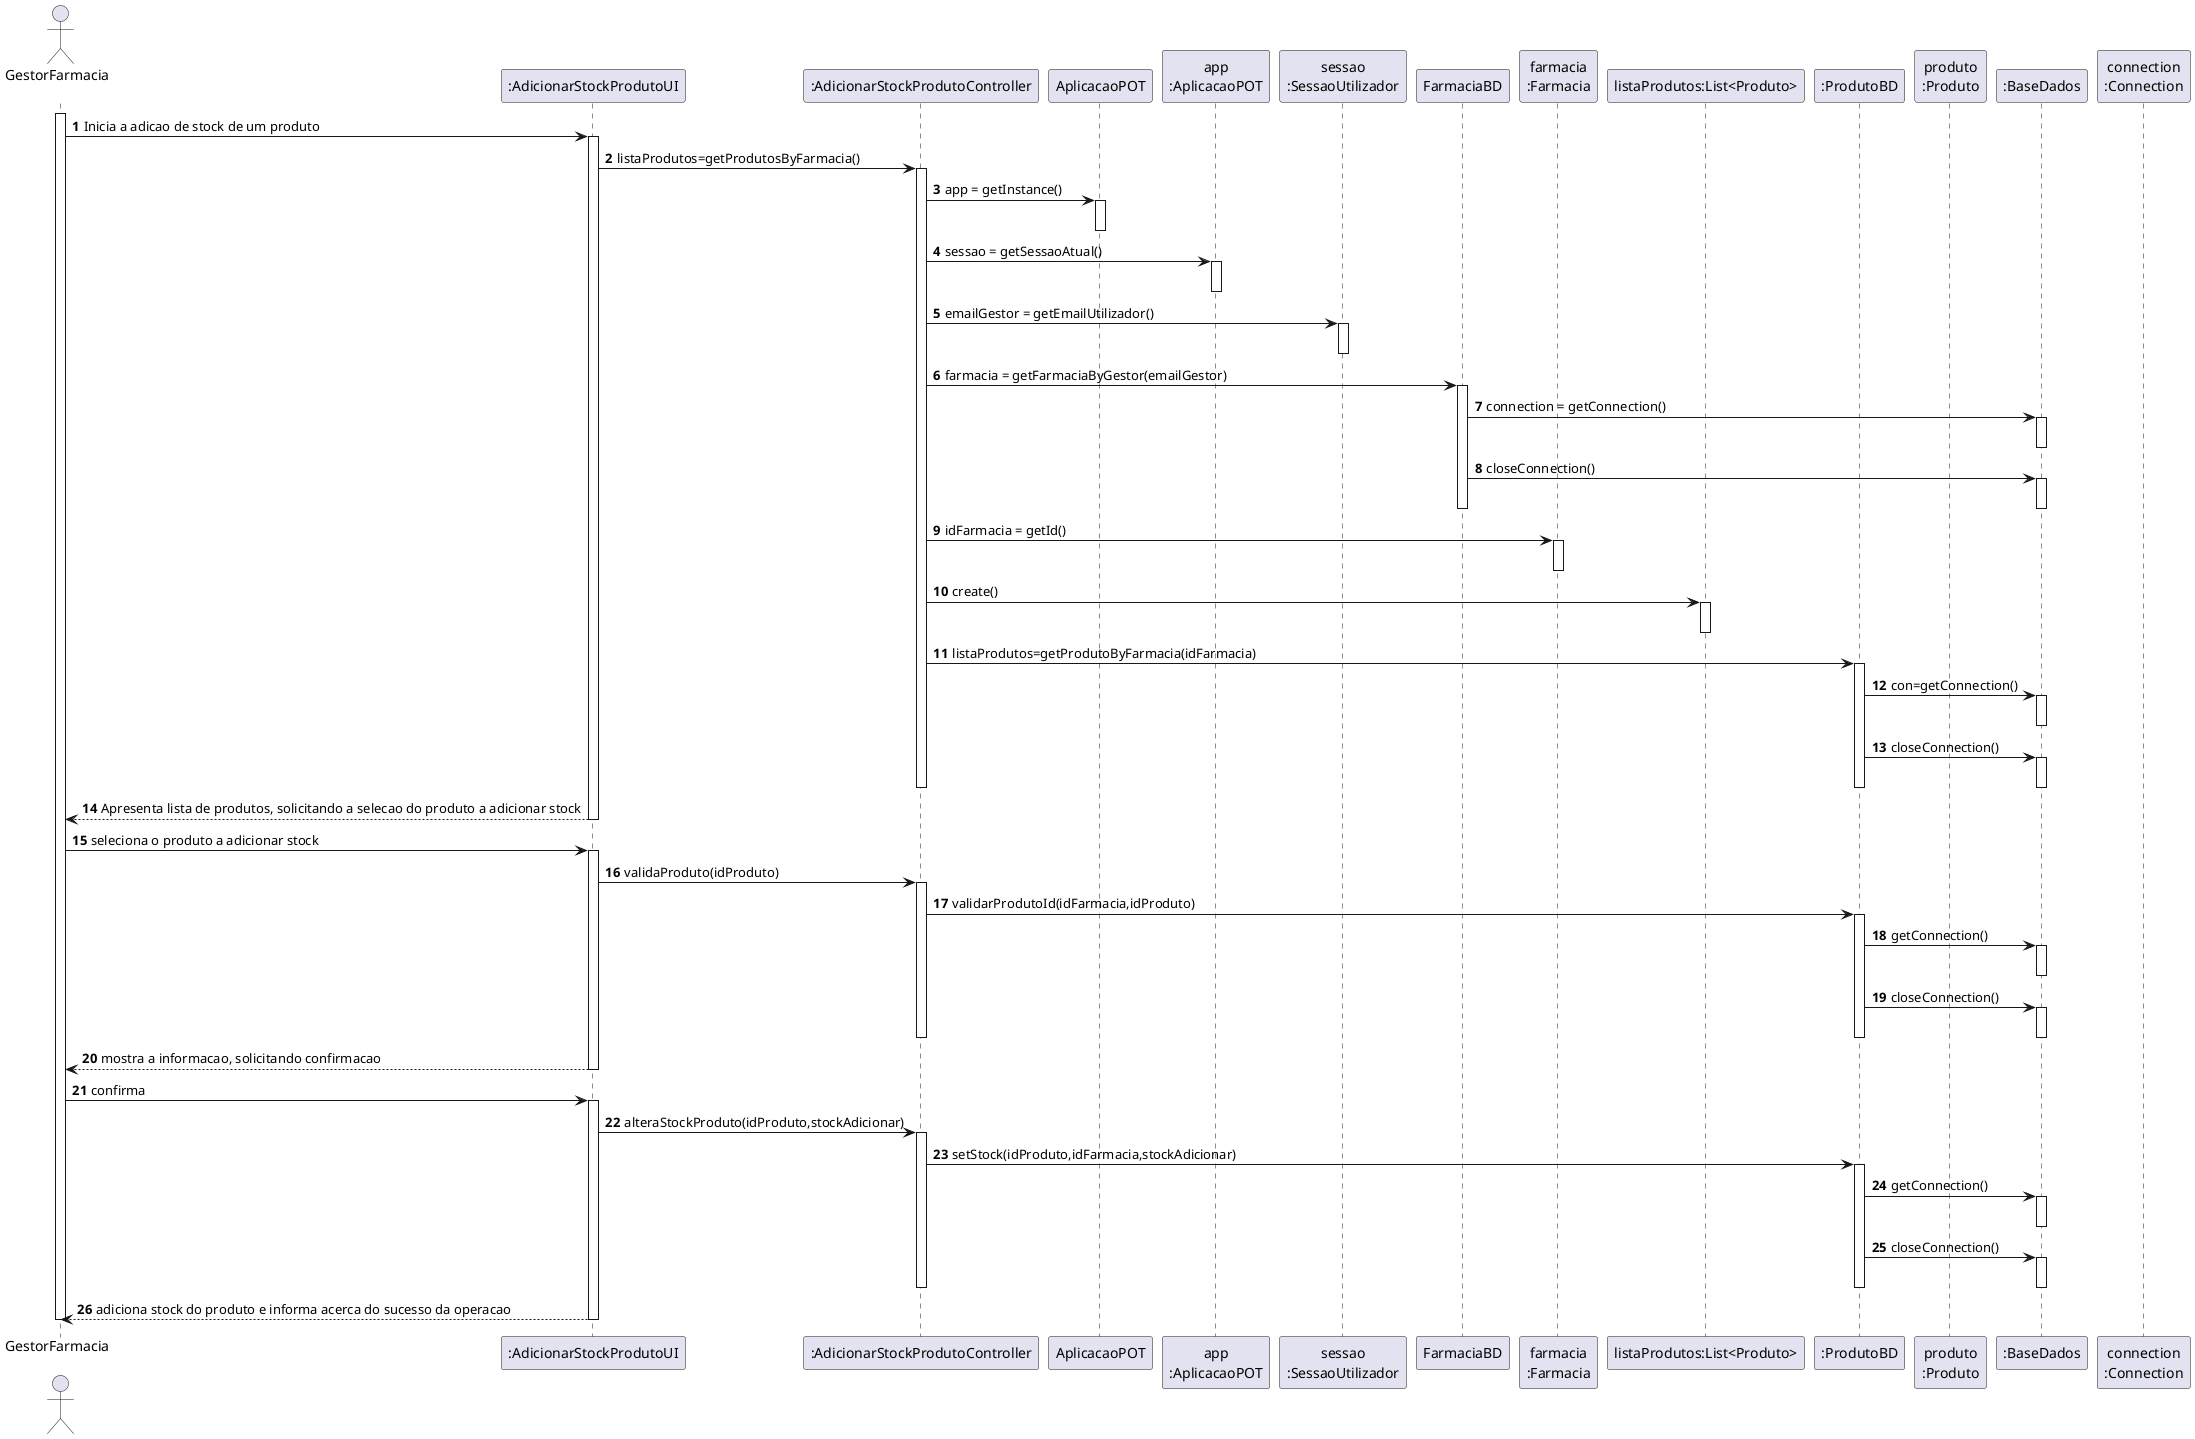 @startuml
autonumber

actor "GestorFarmacia\n" as GES
participant ":AdicionarStockProdutoUI" as UI
participant ":AdicionarStockProdutoController" as CONTROLLER
participant "AplicacaoPOT" as POT
participant "app\n:AplicacaoPOT" as APP
participant "sessao\n:SessaoUtilizador" as SES
participant "FarmaciaBD" as FBD
participant "farmacia\n:Farmacia" as F
participant "listaProdutos:List<Produto>" as LP
participant ":ProdutoBD" as PBD
participant "produto\n:Produto" as P
participant ":BaseDados" as BD
participant "connection\n:Connection" as CON


activate GES

GES->UI:Inicia a adicao de stock de um produto
activate UI

UI->CONTROLLER:listaProdutos=getProdutosByFarmacia()
activate CONTROLLER

CONTROLLER -> POT : app = getInstance()
activate POT
deactivate POT
CONTROLLER -> APP : sessao = getSessaoAtual()
activate APP
deactivate APP
CONTROLLER -> SES : emailGestor = getEmailUtilizador()
activate SES
deactivate SES
CONTROLLER -> FBD : farmacia = getFarmaciaByGestor(emailGestor)
activate FBD
FBD -> BD : connection = getConnection()
activate BD
deactivate BD
FBD -> BD : closeConnection()
activate BD
deactivate BD
deactivate FBD
CONTROLLER -> F : idFarmacia = getId()
activate F
deactivate F
CONTROLLER->LP: create()
activate LP
deactivate LP
CONTROLLER->PBD:listaProdutos=getProdutoByFarmacia(idFarmacia)
activate PBD
PBD->BD:con=getConnection()
activate BD
deactivate BD
PBD->BD:closeConnection()
activate BD
deactivate BD
deactivate PBD

deactivate CONTROLLER

UI --> GES : Apresenta lista de produtos, solicitando a selecao do produto a adicionar stock
deactivate UI

GES -> UI : seleciona o produto a adicionar stock
activate UI
UI -> CONTROLLER : validaProduto(idProduto)
    activate CONTROLLER

        CONTROLLER -> PBD : validarProdutoId(idFarmacia,idProduto)
        activate PBD
        PBD -> BD : getConnection()
        activate BD
        deactivate BD
        PBD -> BD : closeConnection()
        activate BD
        deactivate BD
        deactivate PBD

    deactivate CONTROLLER

UI --> GES : mostra a informacao, solicitando confirmacao
deactivate UI

GES -> UI : confirma
activate UI

    UI -> CONTROLLER : alteraStockProduto(idProduto,stockAdicionar)
    activate CONTROLLER

        CONTROLLER-> PBD : setStock(idProduto,idFarmacia,stockAdicionar)
        activate PBD
        PBD -> BD : getConnection()
        activate BD
        deactivate BD
        PBD -> BD : closeConnection()
        activate BD
        deactivate BD
        deactivate PBD

    deactivate CONTROLLER

UI --> GES : adiciona stock do produto e informa acerca do sucesso da operacao
deactivate UI
deactivate GES
@enduml

